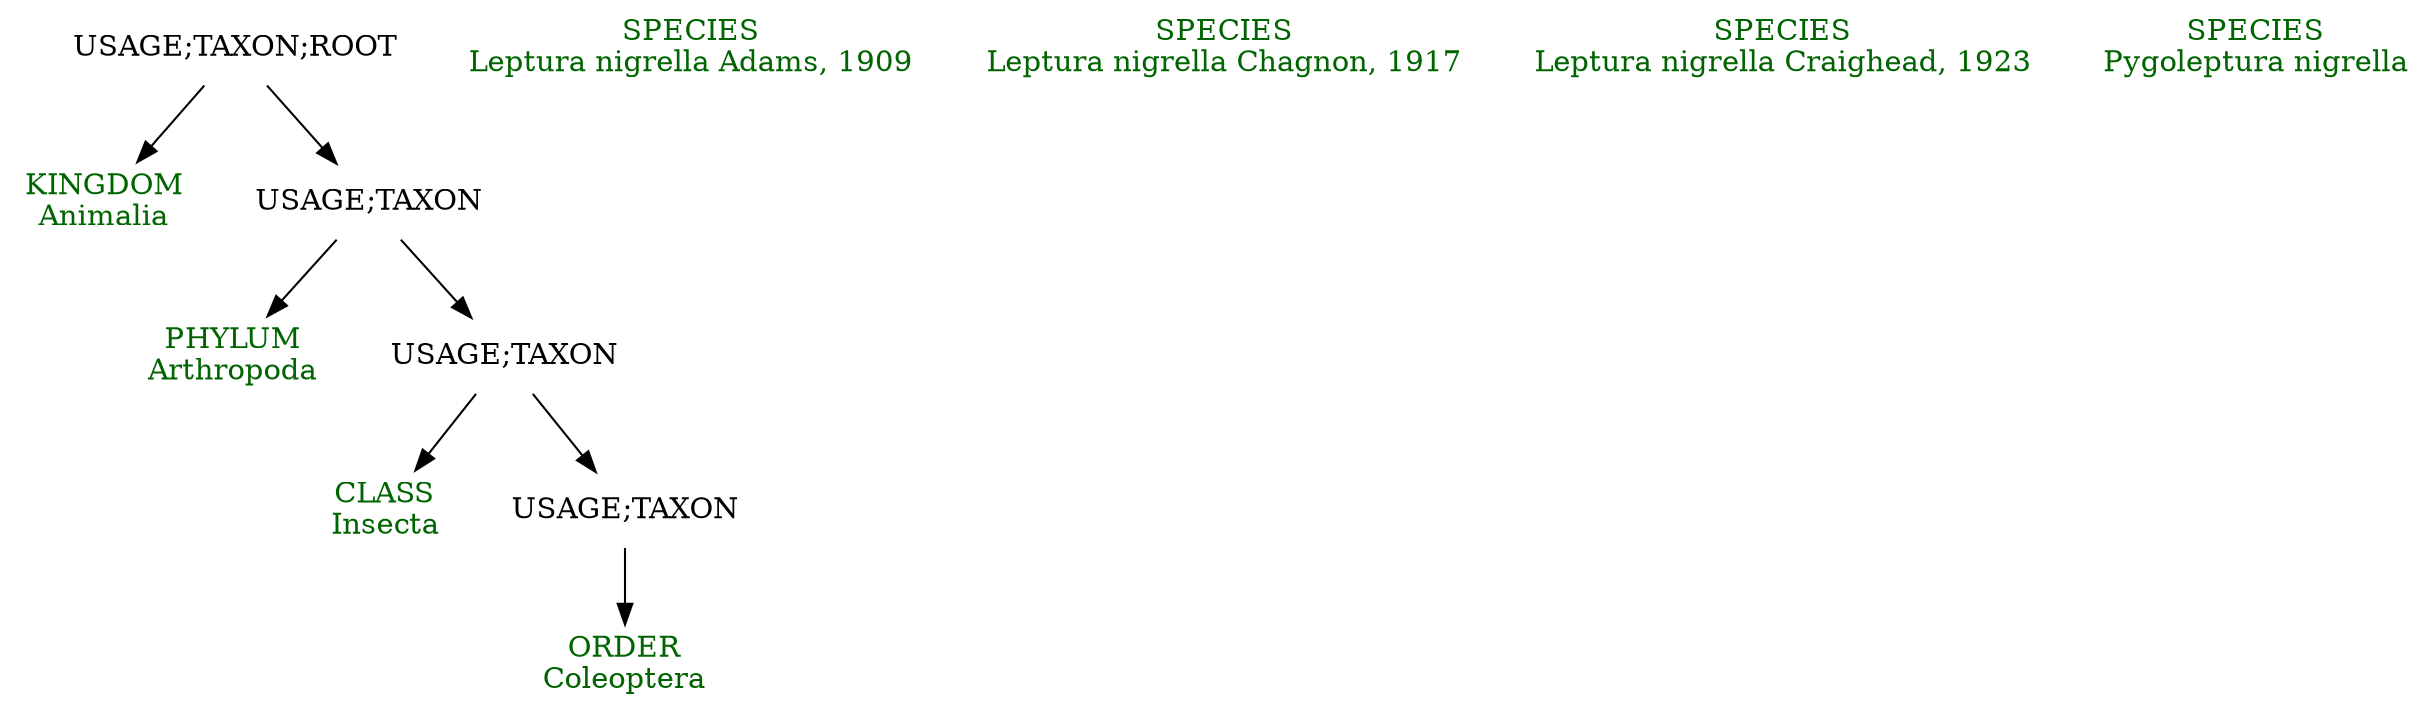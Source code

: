 digraph G {
  node [shape=plaintext]

  n0  [label="KINGDOM\nAnimalia", fontcolor=darkgreen]
  n1  [label="USAGE;TAXON;ROOT"]
  n1 -> n3
  n1 -> n0
  n2  [label="PHYLUM\nArthropoda", fontcolor=darkgreen]
  n3  [label="USAGE;TAXON"]
  n3 -> n5
  n3 -> n2
  n4  [label="CLASS\nInsecta", fontcolor=darkgreen]
  n5  [label="USAGE;TAXON"]
  n5 -> n7
  n5 -> n4
  n6  [label="ORDER\nColeoptera", fontcolor=darkgreen]
  n7  [label="USAGE;TAXON"]
  n7 -> n6
  n8  [label="SPECIES\nLeptura nigrella Adams, 1909", fontcolor=darkgreen]
  n10  [label="SPECIES\nLeptura nigrella Chagnon, 1917", fontcolor=darkgreen]
  n12  [label="SPECIES\nLeptura nigrella Craighead, 1923", fontcolor=darkgreen]
  n14  [label="SPECIES\nPygoleptura nigrella", fontcolor=darkgreen]
}

